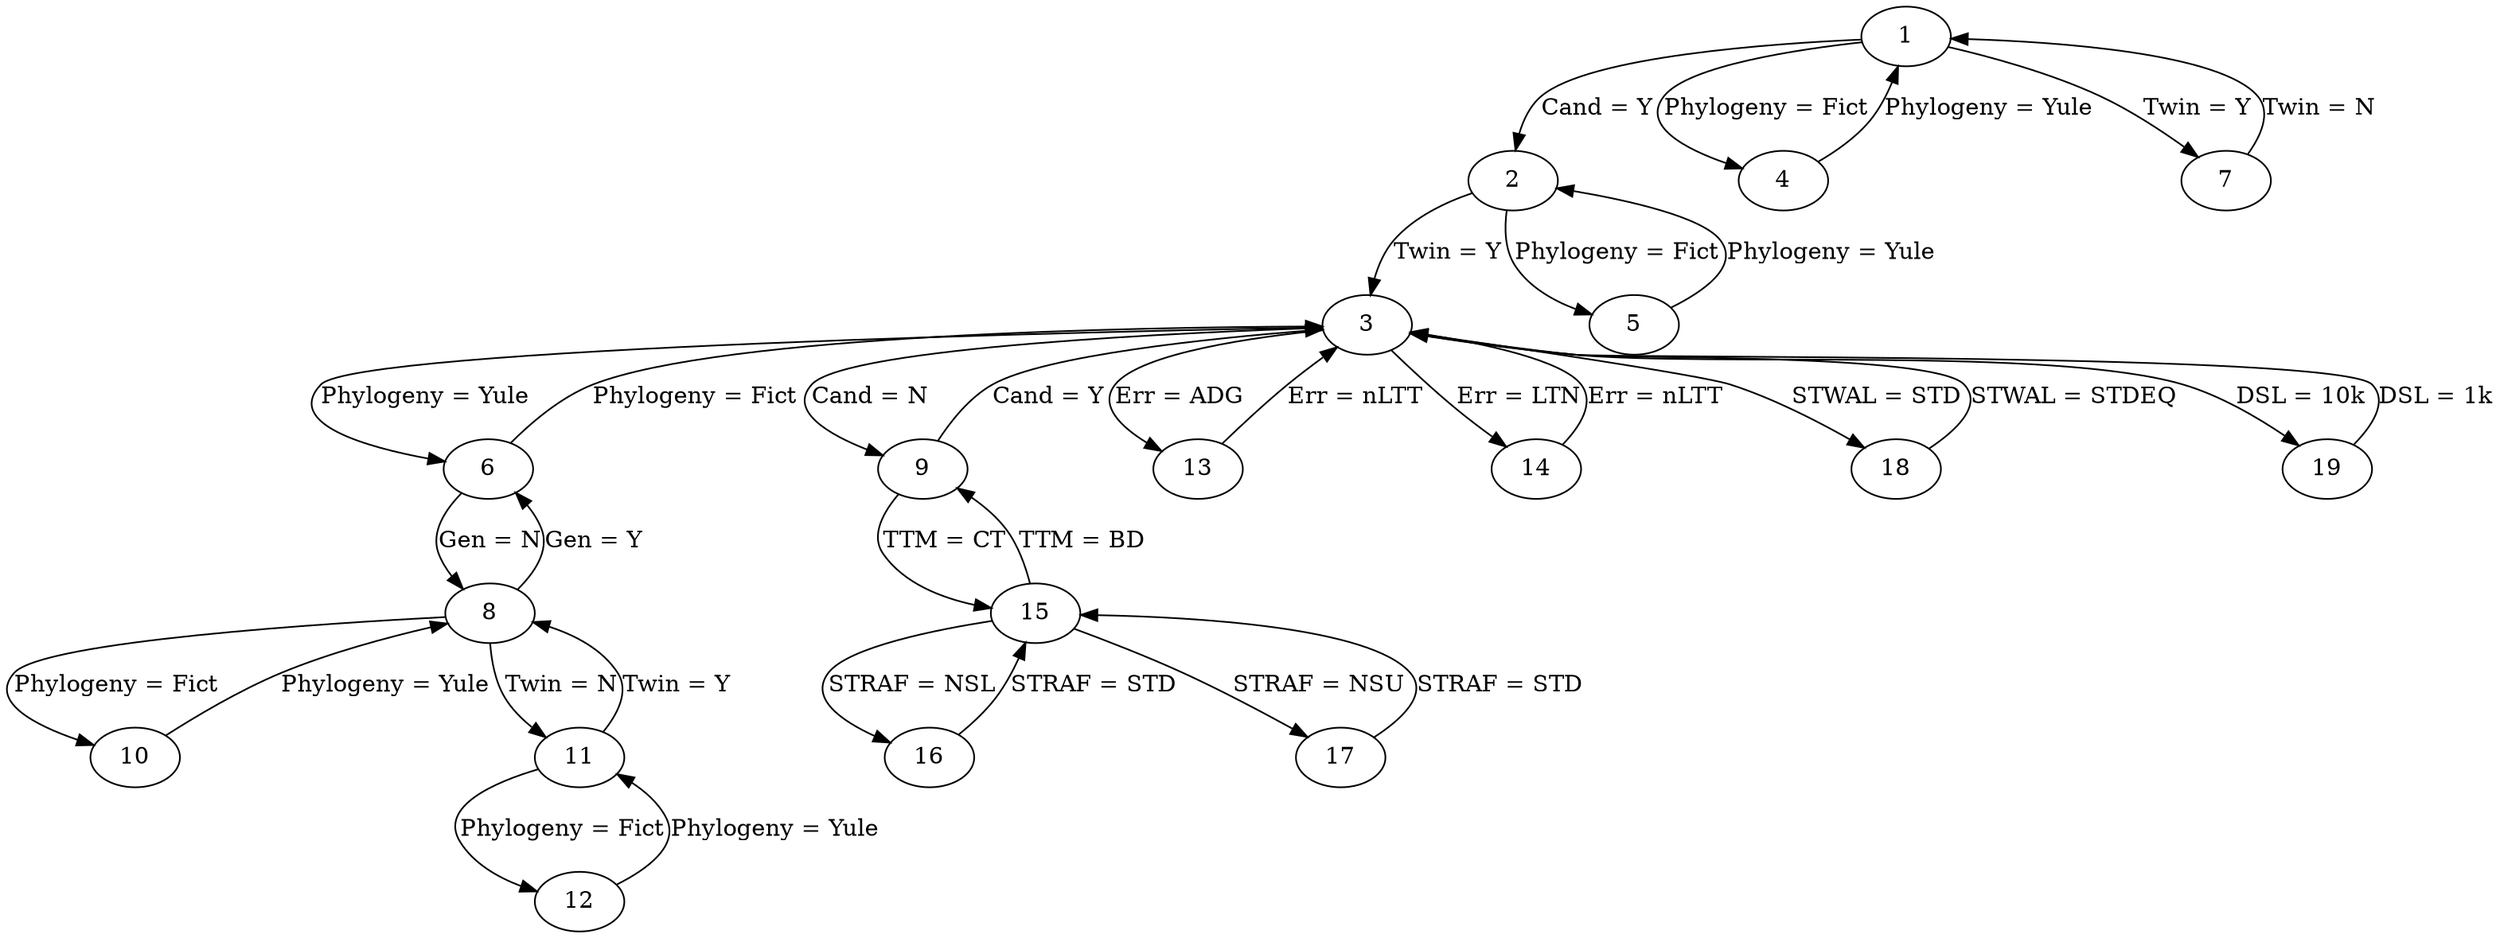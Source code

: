 digraph G
{
  1 -> 2 [ label="Cand = Y" ]; 
  1 -> 4 [ label="Phylogeny = Fict" ]; 
  1 -> 7 [ label="Twin = Y" ]; 
  2 -> 3 [ label="Twin = Y" ]; 
  2 -> 5 [ label="Phylogeny = Fict" ]; 
  3 -> 6 [ label="Phylogeny = Yule" ]; 
  3 -> 9 [ label="Cand = N" ]; 
  3 -> 13 [ label="Err = ADG" ];
  3 -> 14 [ label="Err = LTN" ];
  3 -> 18 [ label="STWAL = STD" ];
  3 -> 19 [ label="DSL = 10k" ];
  4 -> 1 [ label="Phylogeny = Yule" ]; 
  5 -> 2 [ label="Phylogeny = Yule" ]; 
  6 -> 3 [ label="Phylogeny = Fict" ]; 
  6 -> 8 [ label="Gen = N" ]; 
  7 -> 1 [ label="Twin = N" ]; 
  8 -> 6 [ label="Gen = Y" ]; 
  8 -> 10 [ label="Phylogeny = Fict" ]; 
  8 -> 11 [ label="Twin = N" ]; 
  9 -> 3 [ label="Cand = Y" ]; 
  9 -> 15 [ label="TTM = CT" ]; 
  10 -> 8 [ label="Phylogeny = Yule" ]; 
  11 -> 8 [ label="Twin = Y" ]; 
  11 -> 12 [ label="Phylogeny = Fict" ]; 
  12 -> 11 [ label="Phylogeny = Yule" ]; 
  13 -> 3 [ label="Err = nLTT" ];
  14 -> 3 [ label="Err = nLTT" ];
  15 -> 9 [ label="TTM = BD" ]; 
  15 -> 16 [ label="STRAF = NSL" ]; 
  15 -> 17 [ label="STRAF = NSU" ]; 
  16 -> 15 [ label="STRAF = STD" ]; 
  17 -> 15 [ label="STRAF = STD" ]; 
  18 -> 3 [ label="STWAL = STDEQ" ];
  19 -> 3 [ label="DSL = 1k" ];
}
